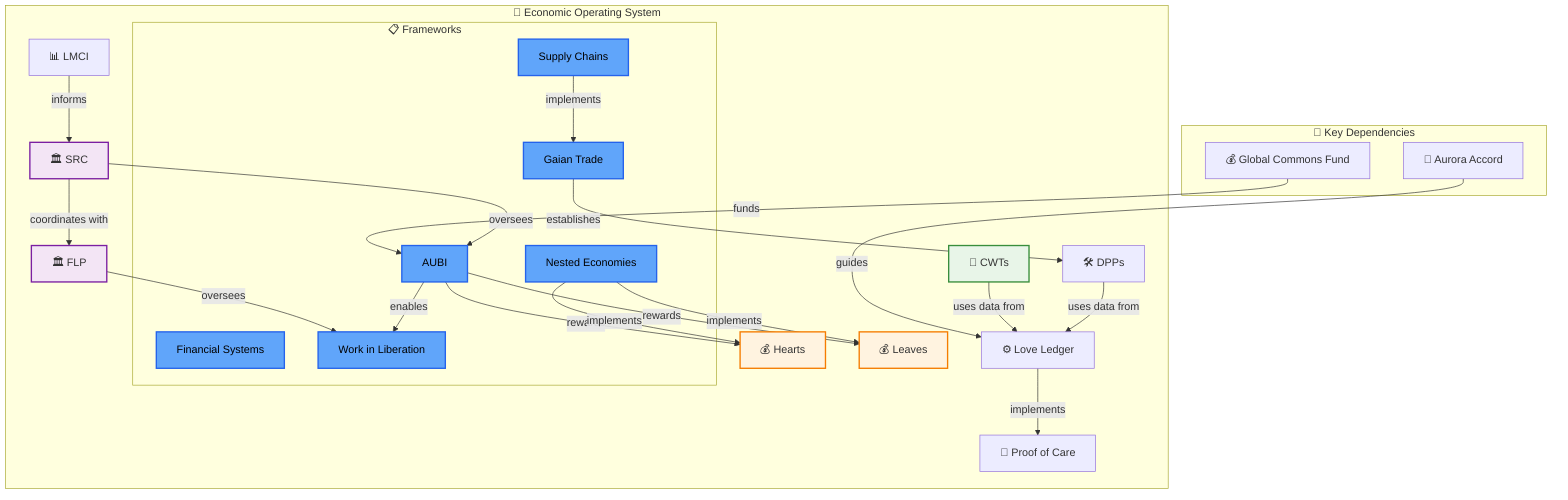graph TD
    %% Economic Operating System Cluster Map
    %% Generated from GGF Master Schema
    
    subgraph EXT["🔗 Key Dependencies"]
        direction LR
        mechanism_gcf["💰 Global Commons Fund"]
        framework_aurora_accord["🔮 Aurora Accord"]
    end

    subgraph MAIN["🎯 Economic Operating System"]
        direction TB
        subgraph FRAMEWORK["📋 Frameworks"]
            framework_aubi["AUBI"]
            framework_financial_systems["Financial Systems"]
            framework_work_liberation["Work in Liberation"]
            framework_nested_sovereignty["Nested Economies"]
            framework_gaian_trade["Gaian Trade"]
            framework_gscl["Supply Chains"]
        end
        council_social_resilience["🏛️ SRC"]
        council_flp["🏛️ FLP"]
        mechanism_hearts["💰 Hearts"]
        mechanism_leaves["💰 Leaves"]
        platform_love_ledger["⚙️ Love Ledger"]
        institution_cwt["🏢 CWTs"]
        process_proof_of_care["🔄 Proof of Care"]
        tool_dpp["🛠️ DPPs"]
        metric_lmci["📊 LMCI"]
    end

    %% External dependencies
    mechanism_gcf -->|"funds"| framework_aubi
    framework_aurora_accord -->|"guides"| platform_love_ledger

    %% Internal cluster relationships
    council_social_resilience -->|"oversees"| framework_aubi
    council_flp -->|"oversees"| framework_work_liberation
    council_social_resilience -->|"coordinates with"| council_flp
    framework_aubi -->|"rewards"| mechanism_hearts
    framework_aubi -->|"rewards"| mechanism_leaves
    platform_love_ledger -->|"implements"| process_proof_of_care
    institution_cwt -->|"uses data from"| platform_love_ledger
    framework_nested_sovereignty -->|"implements"| mechanism_hearts
    framework_nested_sovereignty -->|"implements"| mechanism_leaves
    framework_gaian_trade -->|"establishes"| tool_dpp
    tool_dpp -->|"uses data from"| platform_love_ledger
    framework_gscl -->|"implements"| framework_gaian_trade
    metric_lmci -->|"informs"| council_social_resilience
    framework_aubi -->|"enables"| framework_work_liberation

    %% Entity type styling (with tier colors for frameworks)
    classDef framework fill:#e3f2fd,stroke:#1976d2,stroke-width:2px
    classDef council fill:#f3e5f5,stroke:#7b1fa2,stroke-width:2px
    classDef institution fill:#e8f5e8,stroke:#388e3c,stroke-width:2px
    classDef mechanism fill:#fff3e0,stroke:#f57c00,stroke-width:2px
    classDef external fill:#fafafa,stroke:#666,stroke-width:1px,stroke-dasharray: 5 5
    
    %% Tier-based colors for frameworks (matching website CSS)
    classDef tier0 fill:#fbbf24,stroke:#d97706,stroke-width:3px,color:#000
    classDef tier1 fill:#60a5fa,stroke:#2563eb,stroke-width:2px,color:#000
    classDef tier2 fill:#34d399,stroke:#059669,stroke-width:2px,color:#000
    classDef tier3 fill:#a78bfa,stroke:#7c3aed,stroke-width:2px,color:#000
    classDef tier4 fill:#f472b6,stroke:#db2777,stroke-width:2px,color:#000
    class framework_aubi,framework_financial_systems,framework_work_liberation,framework_nested_sovereignty,framework_gaian_trade,framework_gscl tier1
    class council_social_resilience,council_flp council
    class institution_cwt institution
    class mechanism_hearts,mechanism_leaves mechanism